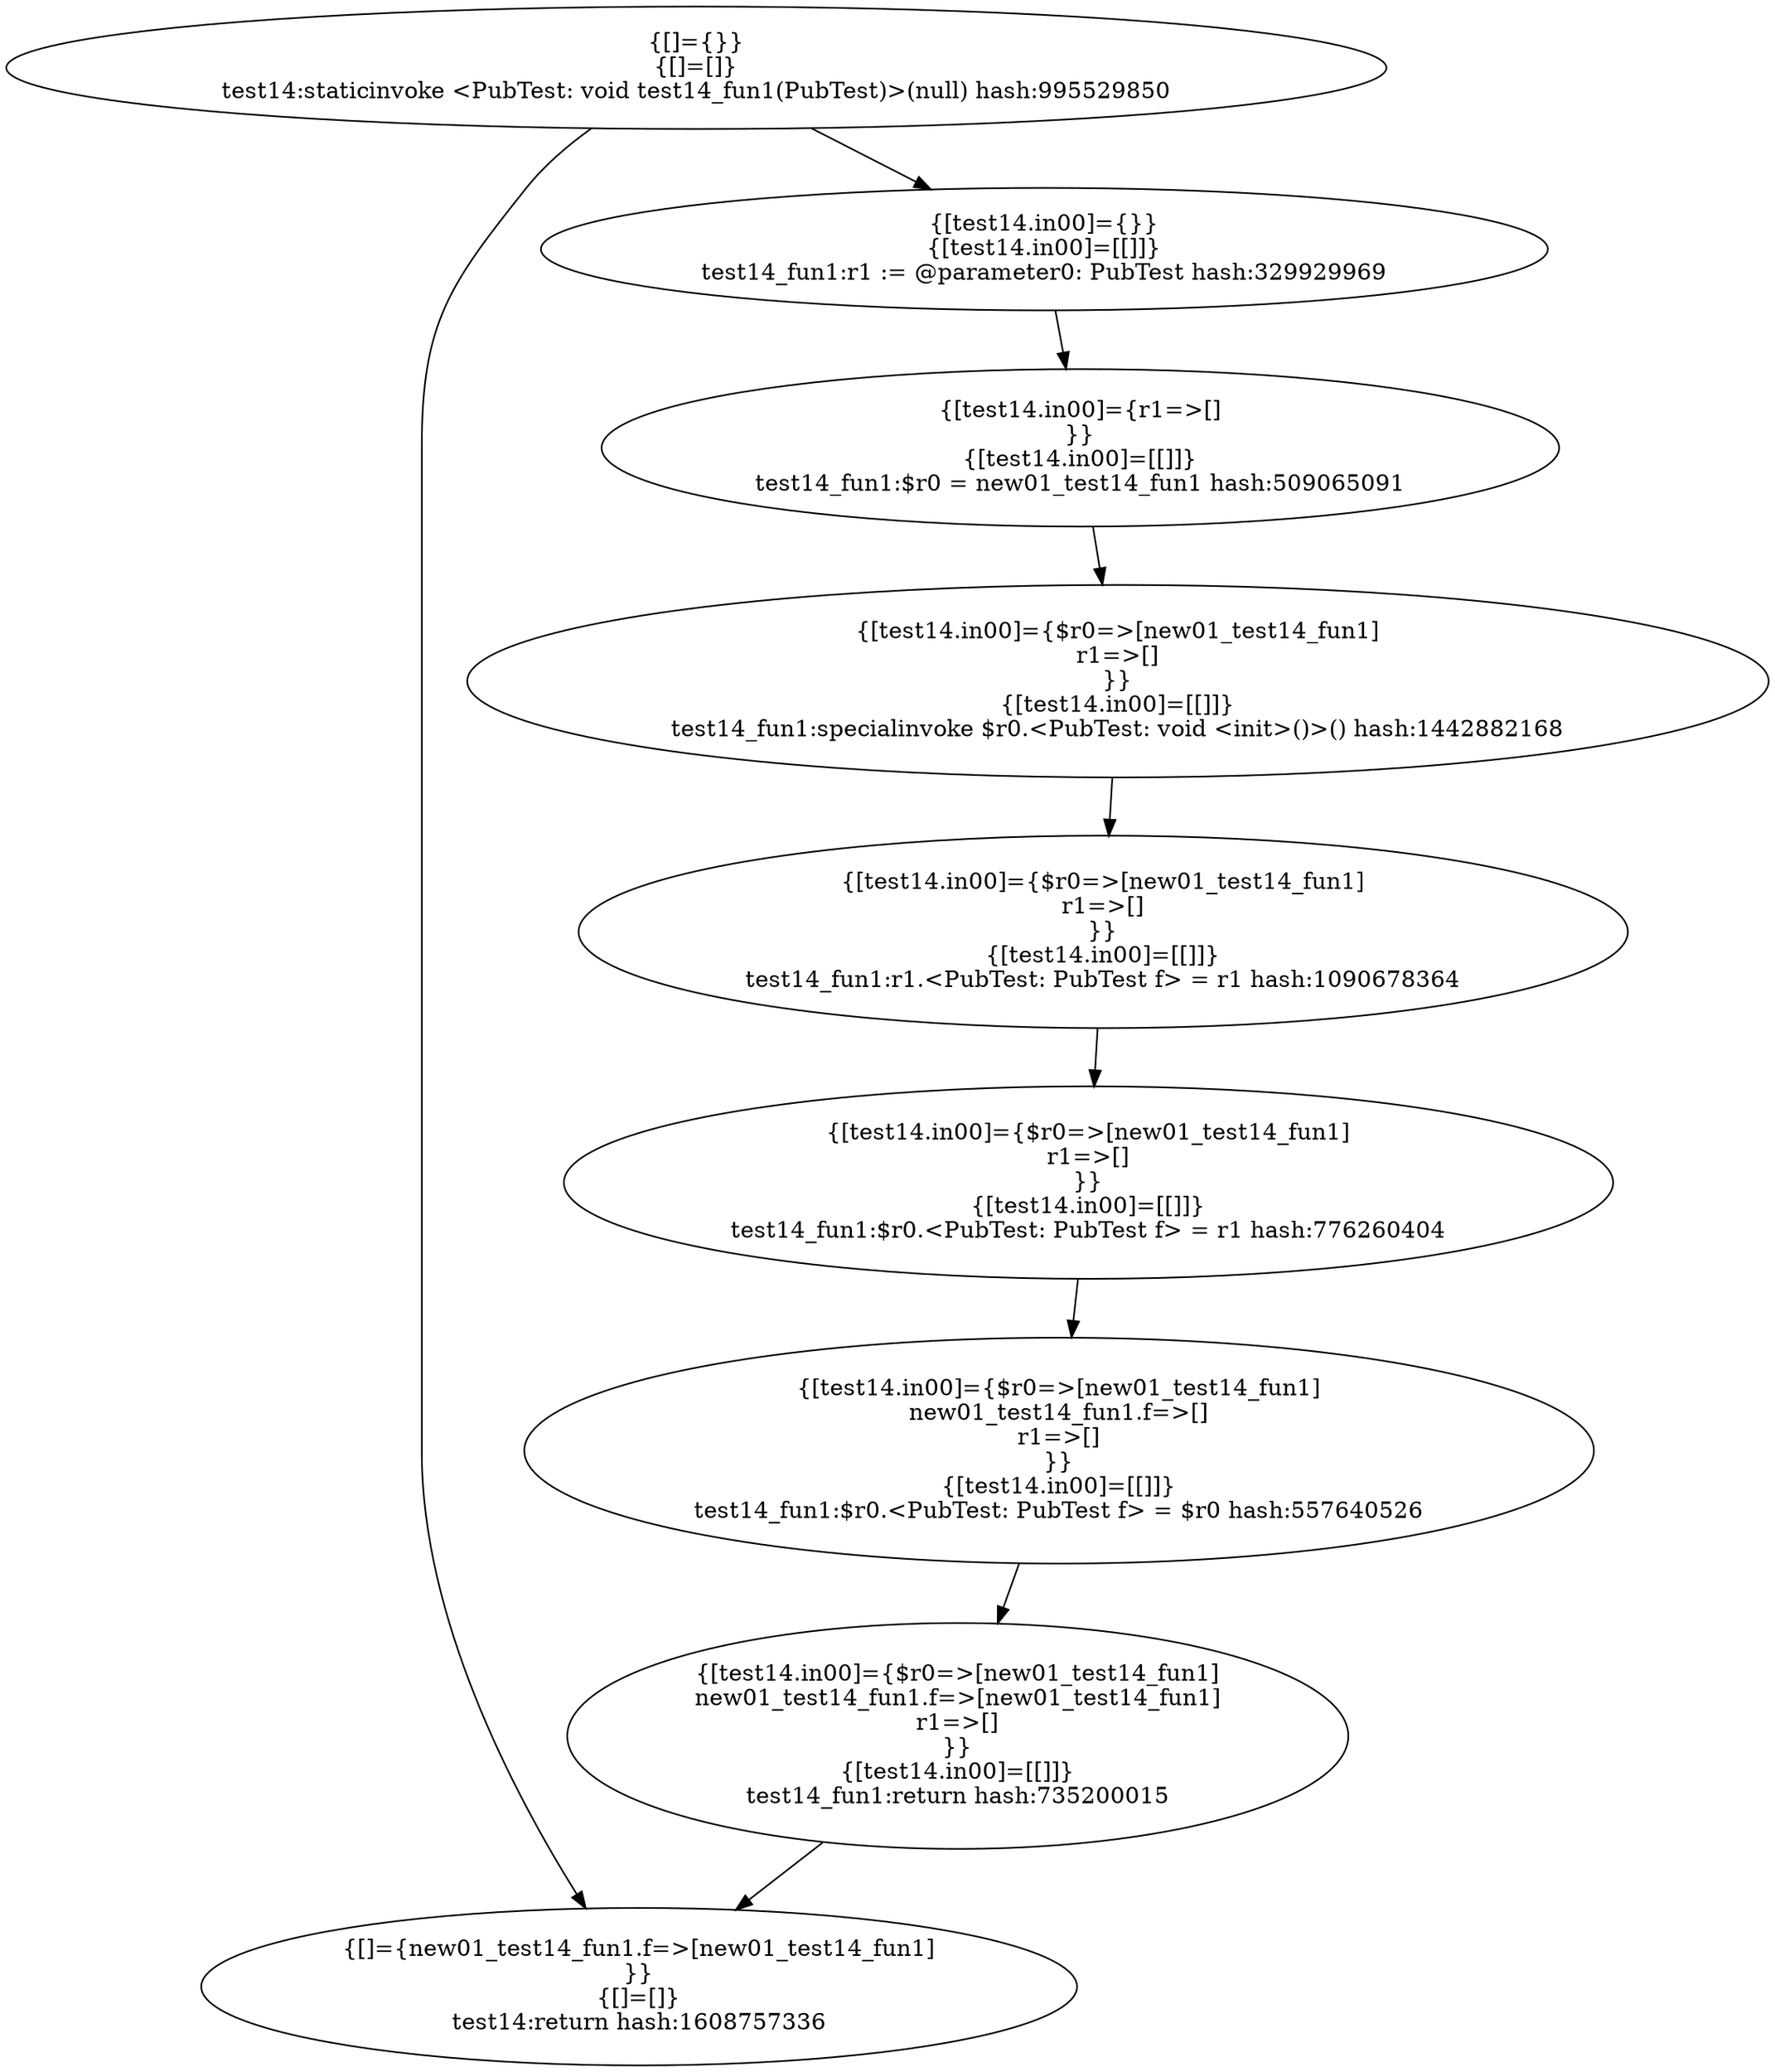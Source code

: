digraph "./target1-pub/PubTest.test14" {
    "{[]={}}
{[]=[]}
test14:staticinvoke <PubTest: void test14_fun1(PubTest)>(null) hash:995529850";
    "{[]={new01_test14_fun1.f=>[new01_test14_fun1]
}}
{[]=[]}
test14:return hash:1608757336";
    "{[test14.in00]={}}
{[test14.in00]=[[]]}
test14_fun1:r1 := @parameter0: PubTest hash:329929969";
    "{[test14.in00]={r1=>[]
}}
{[test14.in00]=[[]]}
test14_fun1:$r0 = new01_test14_fun1 hash:509065091";
    "{[test14.in00]={$r0=>[new01_test14_fun1]
r1=>[]
}}
{[test14.in00]=[[]]}
test14_fun1:specialinvoke $r0.<PubTest: void <init>()>() hash:1442882168";
    "{[test14.in00]={$r0=>[new01_test14_fun1]
r1=>[]
}}
{[test14.in00]=[[]]}
test14_fun1:r1.<PubTest: PubTest f> = r1 hash:1090678364";
    "{[test14.in00]={$r0=>[new01_test14_fun1]
r1=>[]
}}
{[test14.in00]=[[]]}
test14_fun1:$r0.<PubTest: PubTest f> = r1 hash:776260404";
    "{[test14.in00]={$r0=>[new01_test14_fun1]
new01_test14_fun1.f=>[]
r1=>[]
}}
{[test14.in00]=[[]]}
test14_fun1:$r0.<PubTest: PubTest f> = $r0 hash:557640526";
    "{[test14.in00]={$r0=>[new01_test14_fun1]
new01_test14_fun1.f=>[new01_test14_fun1]
r1=>[]
}}
{[test14.in00]=[[]]}
test14_fun1:return hash:735200015";
    "{[]={}}
{[]=[]}
test14:staticinvoke <PubTest: void test14_fun1(PubTest)>(null) hash:995529850"->"{[test14.in00]={}}
{[test14.in00]=[[]]}
test14_fun1:r1 := @parameter0: PubTest hash:329929969";
    "{[]={}}
{[]=[]}
test14:staticinvoke <PubTest: void test14_fun1(PubTest)>(null) hash:995529850"->"{[]={new01_test14_fun1.f=>[new01_test14_fun1]
}}
{[]=[]}
test14:return hash:1608757336";
    "{[test14.in00]={}}
{[test14.in00]=[[]]}
test14_fun1:r1 := @parameter0: PubTest hash:329929969"->"{[test14.in00]={r1=>[]
}}
{[test14.in00]=[[]]}
test14_fun1:$r0 = new01_test14_fun1 hash:509065091";
    "{[test14.in00]={r1=>[]
}}
{[test14.in00]=[[]]}
test14_fun1:$r0 = new01_test14_fun1 hash:509065091"->"{[test14.in00]={$r0=>[new01_test14_fun1]
r1=>[]
}}
{[test14.in00]=[[]]}
test14_fun1:specialinvoke $r0.<PubTest: void <init>()>() hash:1442882168";
    "{[test14.in00]={$r0=>[new01_test14_fun1]
r1=>[]
}}
{[test14.in00]=[[]]}
test14_fun1:specialinvoke $r0.<PubTest: void <init>()>() hash:1442882168"->"{[test14.in00]={$r0=>[new01_test14_fun1]
r1=>[]
}}
{[test14.in00]=[[]]}
test14_fun1:r1.<PubTest: PubTest f> = r1 hash:1090678364";
    "{[test14.in00]={$r0=>[new01_test14_fun1]
r1=>[]
}}
{[test14.in00]=[[]]}
test14_fun1:r1.<PubTest: PubTest f> = r1 hash:1090678364"->"{[test14.in00]={$r0=>[new01_test14_fun1]
r1=>[]
}}
{[test14.in00]=[[]]}
test14_fun1:$r0.<PubTest: PubTest f> = r1 hash:776260404";
    "{[test14.in00]={$r0=>[new01_test14_fun1]
r1=>[]
}}
{[test14.in00]=[[]]}
test14_fun1:$r0.<PubTest: PubTest f> = r1 hash:776260404"->"{[test14.in00]={$r0=>[new01_test14_fun1]
new01_test14_fun1.f=>[]
r1=>[]
}}
{[test14.in00]=[[]]}
test14_fun1:$r0.<PubTest: PubTest f> = $r0 hash:557640526";
    "{[test14.in00]={$r0=>[new01_test14_fun1]
new01_test14_fun1.f=>[]
r1=>[]
}}
{[test14.in00]=[[]]}
test14_fun1:$r0.<PubTest: PubTest f> = $r0 hash:557640526"->"{[test14.in00]={$r0=>[new01_test14_fun1]
new01_test14_fun1.f=>[new01_test14_fun1]
r1=>[]
}}
{[test14.in00]=[[]]}
test14_fun1:return hash:735200015";
    "{[test14.in00]={$r0=>[new01_test14_fun1]
new01_test14_fun1.f=>[new01_test14_fun1]
r1=>[]
}}
{[test14.in00]=[[]]}
test14_fun1:return hash:735200015"->"{[]={new01_test14_fun1.f=>[new01_test14_fun1]
}}
{[]=[]}
test14:return hash:1608757336";
}
